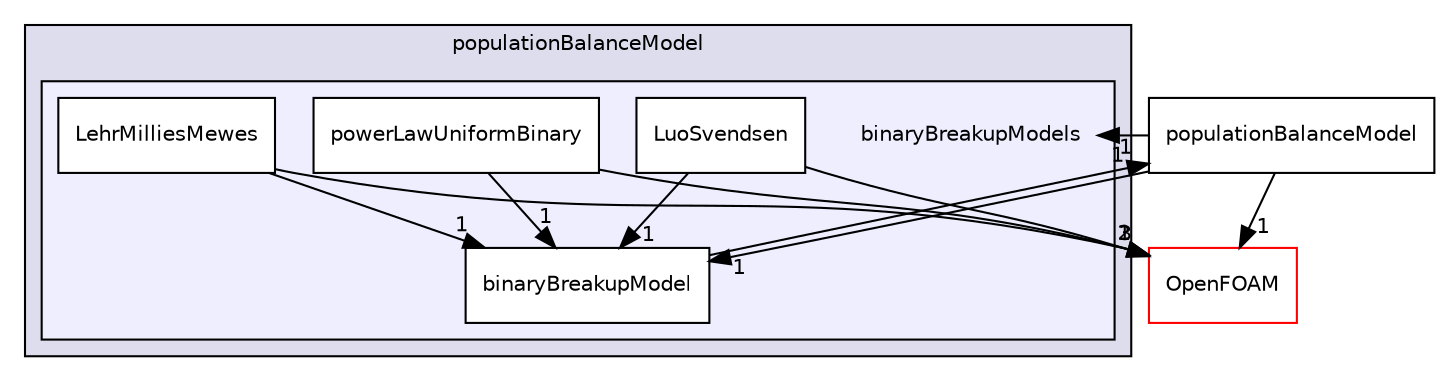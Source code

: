 digraph "src/phaseSystemModels/reactingEulerFoam/phaseSystems/populationBalanceModel/binaryBreakupModels" {
  bgcolor=transparent;
  compound=true
  node [ fontsize="10", fontname="Helvetica"];
  edge [ labelfontsize="10", labelfontname="Helvetica"];
  subgraph clusterdir_4a6d1fbad301874a73ea01594d41bbe5 {
    graph [ bgcolor="#ddddee", pencolor="black", label="populationBalanceModel" fontname="Helvetica", fontsize="10", URL="dir_4a6d1fbad301874a73ea01594d41bbe5.html"]
  subgraph clusterdir_79269f19d25f65a435c840829e6ca20b {
    graph [ bgcolor="#eeeeff", pencolor="black", label="" URL="dir_79269f19d25f65a435c840829e6ca20b.html"];
    dir_79269f19d25f65a435c840829e6ca20b [shape=plaintext label="binaryBreakupModels"];
    dir_b21d7a131d4a2263d4459a87416a72a5 [shape=box label="binaryBreakupModel" color="black" fillcolor="white" style="filled" URL="dir_b21d7a131d4a2263d4459a87416a72a5.html"];
    dir_3f3e746c095ddcb75cfd62a06b9fb202 [shape=box label="LehrMilliesMewes" color="black" fillcolor="white" style="filled" URL="dir_3f3e746c095ddcb75cfd62a06b9fb202.html"];
    dir_c0942a350f0b1589af2276313dc28641 [shape=box label="LuoSvendsen" color="black" fillcolor="white" style="filled" URL="dir_c0942a350f0b1589af2276313dc28641.html"];
    dir_10d14a94d5d5e17793ebc66fc6ebdefb [shape=box label="powerLawUniformBinary" color="black" fillcolor="white" style="filled" URL="dir_10d14a94d5d5e17793ebc66fc6ebdefb.html"];
  }
  }
  dir_6836c8d0bc2688f1a5e39885a04a3d18 [shape=box label="populationBalanceModel" URL="dir_6836c8d0bc2688f1a5e39885a04a3d18.html"];
  dir_c5473ff19b20e6ec4dfe5c310b3778a8 [shape=box label="OpenFOAM" color="red" URL="dir_c5473ff19b20e6ec4dfe5c310b3778a8.html"];
  dir_b21d7a131d4a2263d4459a87416a72a5->dir_6836c8d0bc2688f1a5e39885a04a3d18 [headlabel="1", labeldistance=1.5 headhref="dir_003261_003295.html"];
  dir_c0942a350f0b1589af2276313dc28641->dir_b21d7a131d4a2263d4459a87416a72a5 [headlabel="1", labeldistance=1.5 headhref="dir_003263_003261.html"];
  dir_c0942a350f0b1589af2276313dc28641->dir_c5473ff19b20e6ec4dfe5c310b3778a8 [headlabel="3", labeldistance=1.5 headhref="dir_003263_002151.html"];
  dir_6836c8d0bc2688f1a5e39885a04a3d18->dir_79269f19d25f65a435c840829e6ca20b [headlabel="1", labeldistance=1.5 headhref="dir_003295_003260.html"];
  dir_6836c8d0bc2688f1a5e39885a04a3d18->dir_b21d7a131d4a2263d4459a87416a72a5 [headlabel="1", labeldistance=1.5 headhref="dir_003295_003261.html"];
  dir_6836c8d0bc2688f1a5e39885a04a3d18->dir_c5473ff19b20e6ec4dfe5c310b3778a8 [headlabel="1", labeldistance=1.5 headhref="dir_003295_002151.html"];
  dir_3f3e746c095ddcb75cfd62a06b9fb202->dir_b21d7a131d4a2263d4459a87416a72a5 [headlabel="1", labeldistance=1.5 headhref="dir_003262_003261.html"];
  dir_3f3e746c095ddcb75cfd62a06b9fb202->dir_c5473ff19b20e6ec4dfe5c310b3778a8 [headlabel="2", labeldistance=1.5 headhref="dir_003262_002151.html"];
  dir_10d14a94d5d5e17793ebc66fc6ebdefb->dir_b21d7a131d4a2263d4459a87416a72a5 [headlabel="1", labeldistance=1.5 headhref="dir_003264_003261.html"];
  dir_10d14a94d5d5e17793ebc66fc6ebdefb->dir_c5473ff19b20e6ec4dfe5c310b3778a8 [headlabel="1", labeldistance=1.5 headhref="dir_003264_002151.html"];
}
